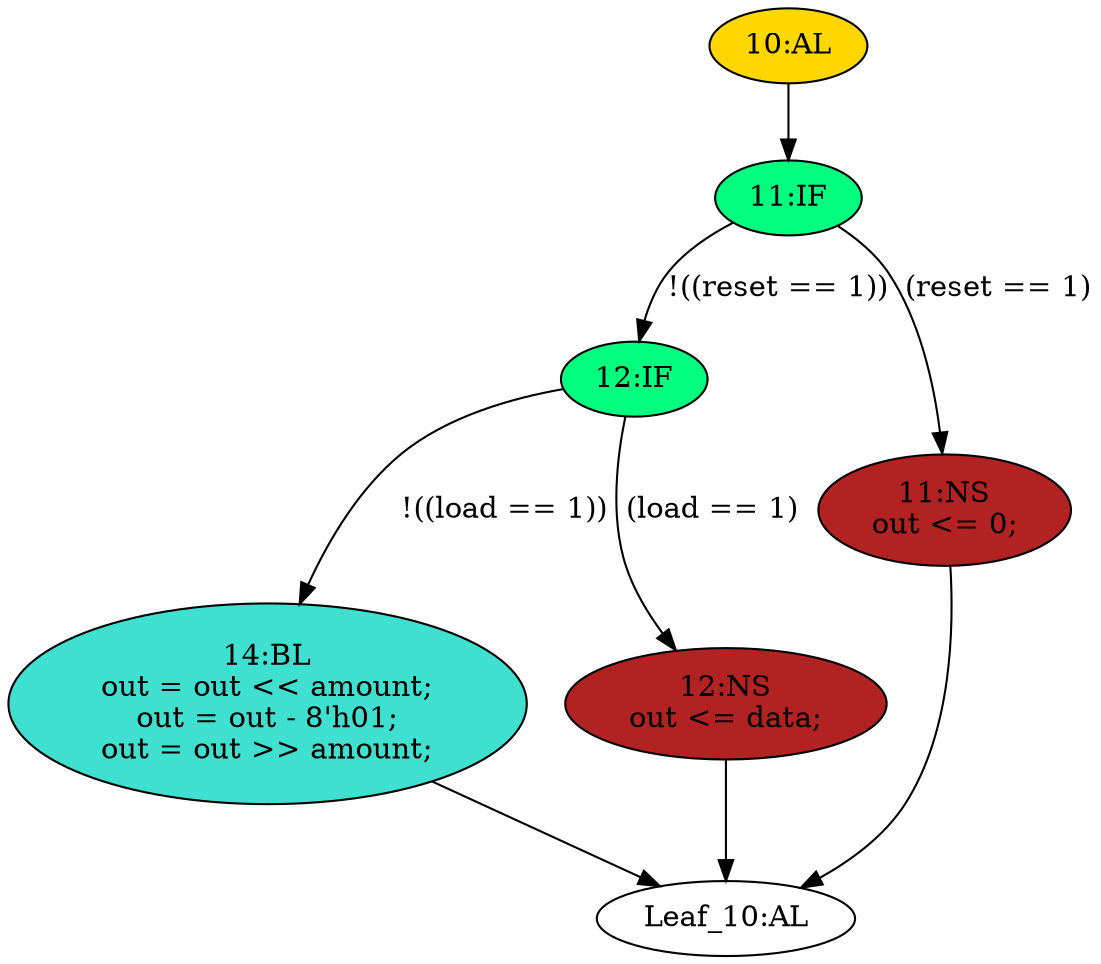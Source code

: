 strict digraph "" {
	node [label="\N"];
	"10:AL"	[ast="<pyverilog.vparser.ast.Always object at 0x7f46ff315290>",
		clk_sens=True,
		fillcolor=gold,
		label="10:AL",
		sens="['clk', 'reset']",
		statements="[]",
		style=filled,
		typ=Always,
		use_var="['load', 'reset', 'amount', 'data', 'out']"];
	"11:IF"	[ast="<pyverilog.vparser.ast.IfStatement object at 0x7f46ff3154d0>",
		fillcolor=springgreen,
		label="11:IF",
		statements="[]",
		style=filled,
		typ=IfStatement];
	"10:AL" -> "11:IF"	[cond="[]",
		lineno=None];
	"14:BL"	[ast="<pyverilog.vparser.ast.Block object at 0x7f46ff315710>",
		fillcolor=turquoise,
		label="14:BL
out = out << amount;
out = out - 8'h01;
out = out >> amount;",
		statements="[<pyverilog.vparser.ast.BlockingSubstitution object at 0x7f46ff315750>, <pyverilog.vparser.ast.BlockingSubstitution object at 0x7f46ff315ed0>, <\
pyverilog.vparser.ast.BlockingSubstitution object at 0x7f46ff3030d0>]",
		style=filled,
		typ=Block];
	"Leaf_10:AL"	[def_var="['out']",
		label="Leaf_10:AL"];
	"14:BL" -> "Leaf_10:AL"	[cond="[]",
		lineno=None];
	"12:IF"	[ast="<pyverilog.vparser.ast.IfStatement object at 0x7f46ff315550>",
		fillcolor=springgreen,
		label="12:IF",
		statements="[]",
		style=filled,
		typ=IfStatement];
	"12:IF" -> "14:BL"	[cond="['load']",
		label="!((load == 1))",
		lineno=12];
	"12:NS"	[ast="<pyverilog.vparser.ast.NonblockingSubstitution object at 0x7f46ff3032d0>",
		fillcolor=firebrick,
		label="12:NS
out <= data;",
		statements="[<pyverilog.vparser.ast.NonblockingSubstitution object at 0x7f46ff3032d0>]",
		style=filled,
		typ=NonblockingSubstitution];
	"12:IF" -> "12:NS"	[cond="['load']",
		label="(load == 1)",
		lineno=12];
	"11:IF" -> "12:IF"	[cond="['reset']",
		label="!((reset == 1))",
		lineno=11];
	"11:NS"	[ast="<pyverilog.vparser.ast.NonblockingSubstitution object at 0x7f46ff303510>",
		fillcolor=firebrick,
		label="11:NS
out <= 0;",
		statements="[<pyverilog.vparser.ast.NonblockingSubstitution object at 0x7f46ff303510>]",
		style=filled,
		typ=NonblockingSubstitution];
	"11:IF" -> "11:NS"	[cond="['reset']",
		label="(reset == 1)",
		lineno=11];
	"11:NS" -> "Leaf_10:AL"	[cond="[]",
		lineno=None];
	"12:NS" -> "Leaf_10:AL"	[cond="[]",
		lineno=None];
}
